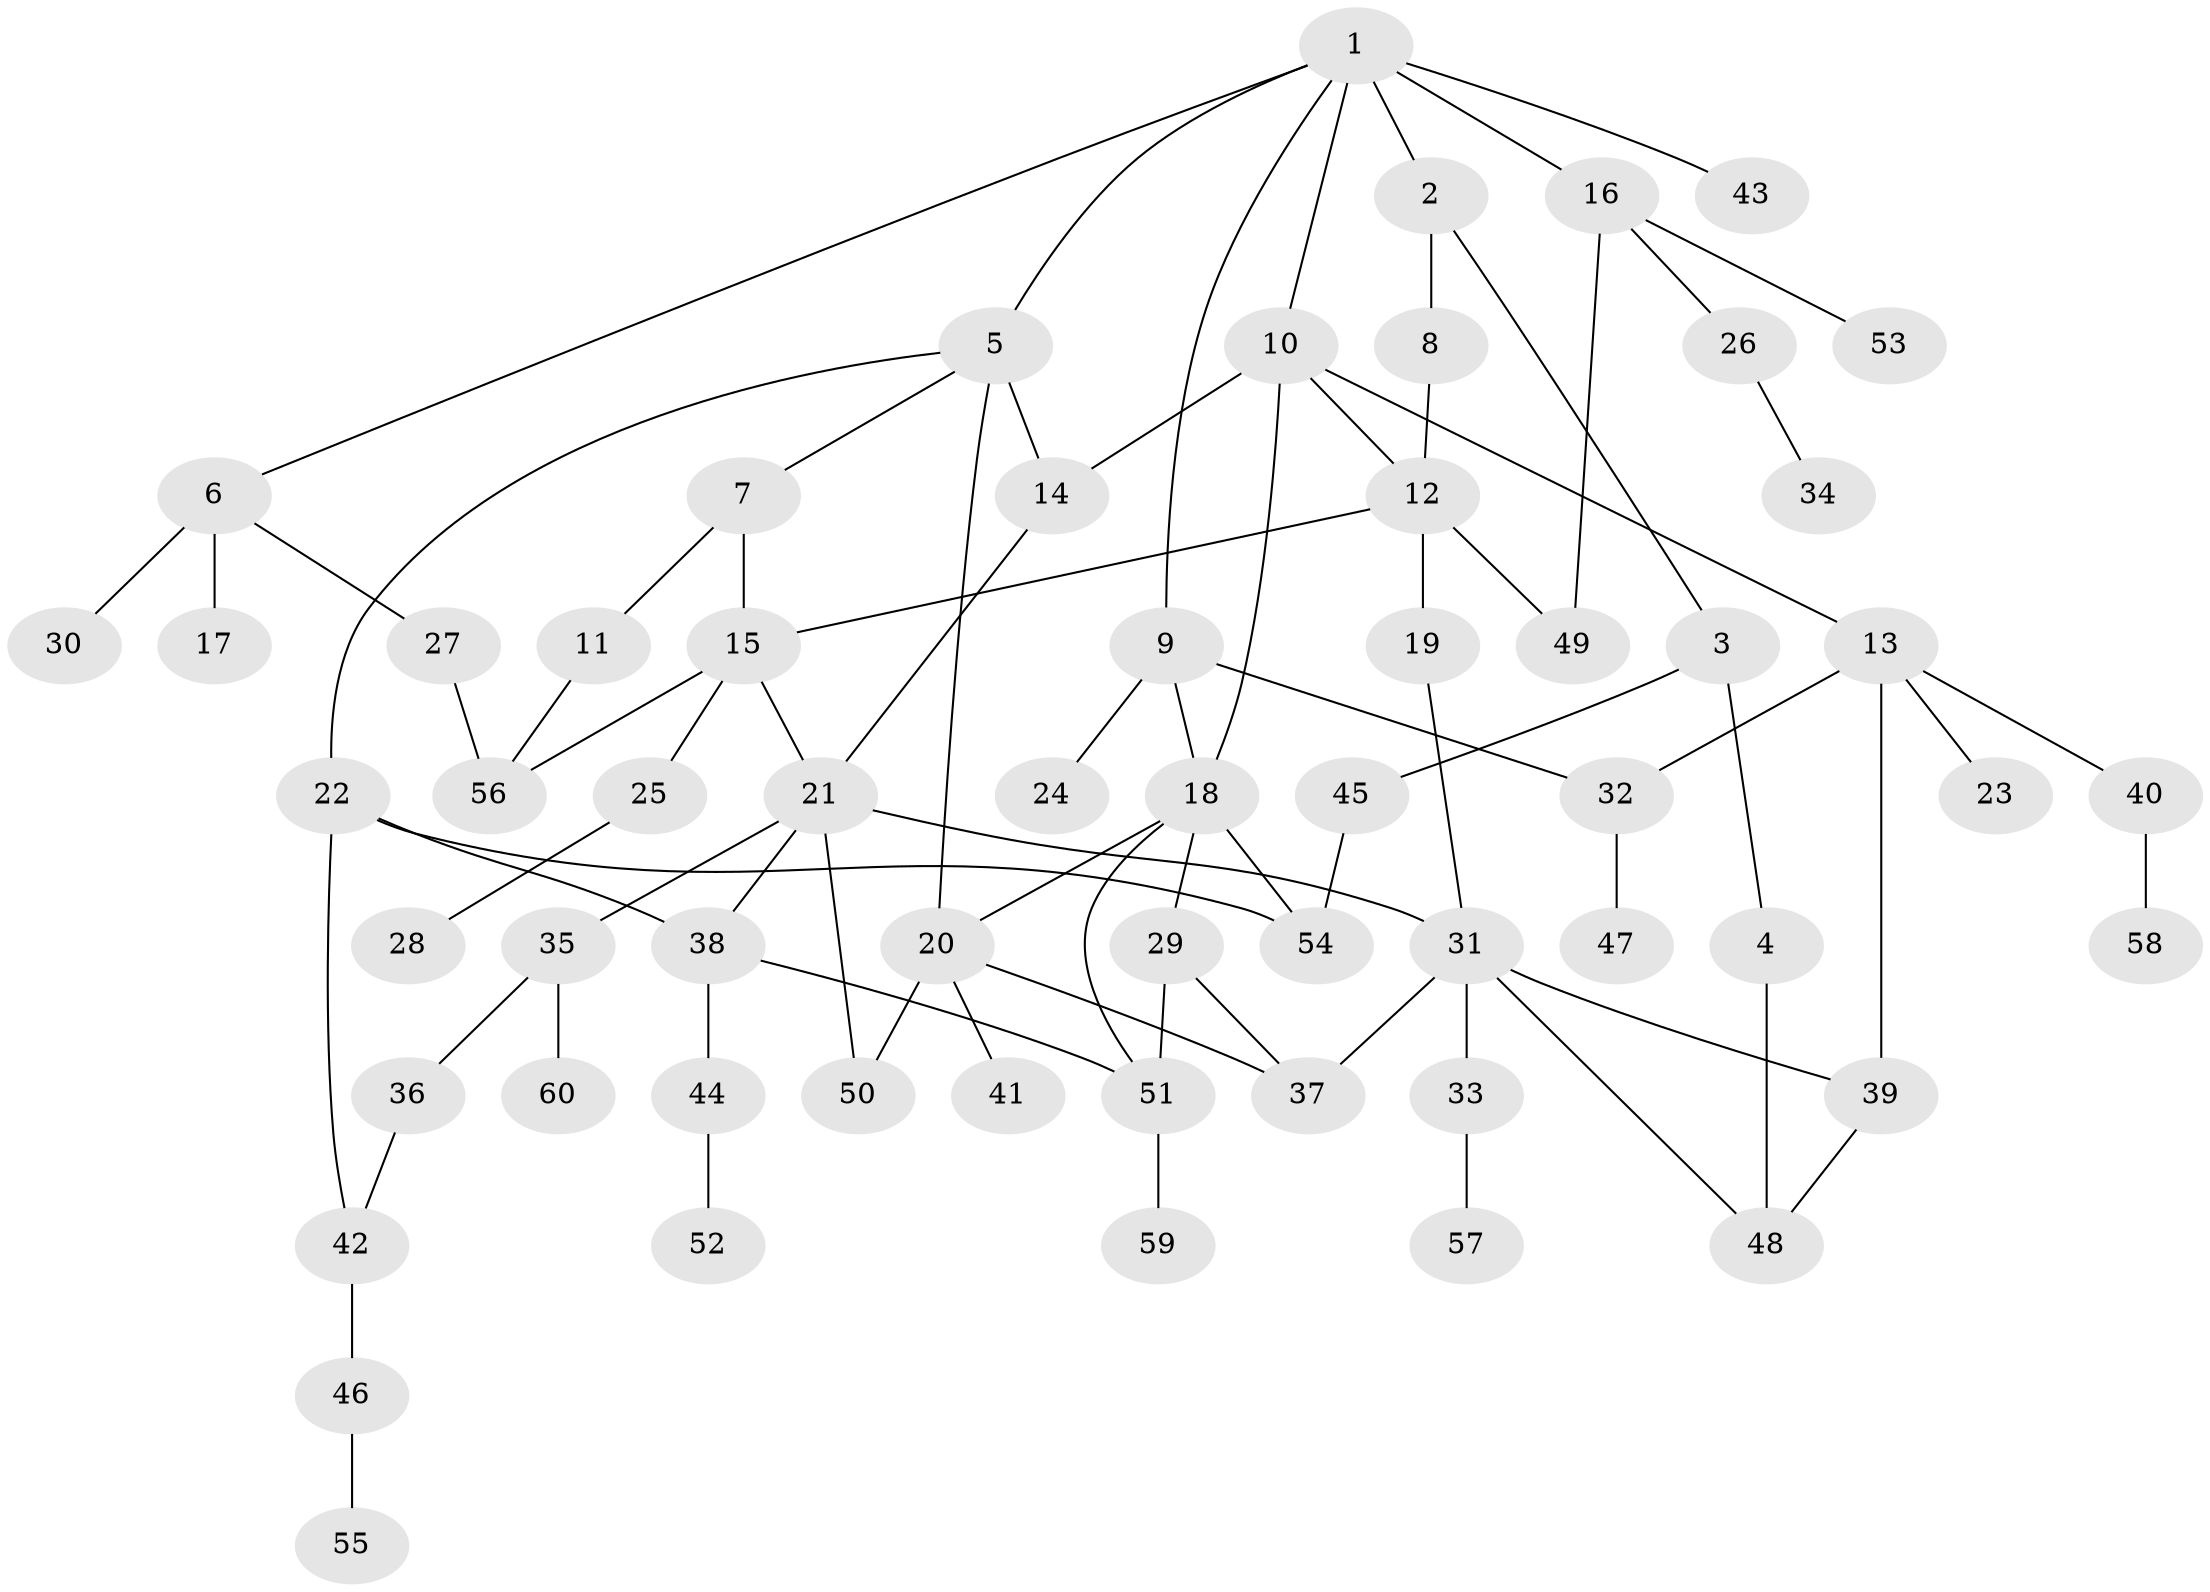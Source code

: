 // original degree distribution, {9: 0.008403361344537815, 4: 0.1092436974789916, 2: 0.33613445378151263, 7: 0.01680672268907563, 1: 0.31932773109243695, 5: 0.04201680672268908, 3: 0.15126050420168066, 6: 0.01680672268907563}
// Generated by graph-tools (version 1.1) at 2025/48/03/04/25 22:48:51]
// undirected, 60 vertices, 82 edges
graph export_dot {
  node [color=gray90,style=filled];
  1;
  2;
  3;
  4;
  5;
  6;
  7;
  8;
  9;
  10;
  11;
  12;
  13;
  14;
  15;
  16;
  17;
  18;
  19;
  20;
  21;
  22;
  23;
  24;
  25;
  26;
  27;
  28;
  29;
  30;
  31;
  32;
  33;
  34;
  35;
  36;
  37;
  38;
  39;
  40;
  41;
  42;
  43;
  44;
  45;
  46;
  47;
  48;
  49;
  50;
  51;
  52;
  53;
  54;
  55;
  56;
  57;
  58;
  59;
  60;
  1 -- 2 [weight=1.0];
  1 -- 5 [weight=1.0];
  1 -- 6 [weight=1.0];
  1 -- 9 [weight=1.0];
  1 -- 10 [weight=1.0];
  1 -- 16 [weight=1.0];
  1 -- 43 [weight=2.0];
  2 -- 3 [weight=1.0];
  2 -- 8 [weight=1.0];
  3 -- 4 [weight=1.0];
  3 -- 45 [weight=1.0];
  4 -- 48 [weight=1.0];
  5 -- 7 [weight=1.0];
  5 -- 14 [weight=2.0];
  5 -- 20 [weight=1.0];
  5 -- 22 [weight=1.0];
  6 -- 17 [weight=1.0];
  6 -- 27 [weight=1.0];
  6 -- 30 [weight=1.0];
  7 -- 11 [weight=1.0];
  7 -- 15 [weight=1.0];
  8 -- 12 [weight=1.0];
  9 -- 18 [weight=1.0];
  9 -- 24 [weight=1.0];
  9 -- 32 [weight=1.0];
  10 -- 12 [weight=1.0];
  10 -- 13 [weight=2.0];
  10 -- 14 [weight=1.0];
  10 -- 18 [weight=1.0];
  11 -- 56 [weight=1.0];
  12 -- 15 [weight=1.0];
  12 -- 19 [weight=1.0];
  12 -- 49 [weight=1.0];
  13 -- 23 [weight=1.0];
  13 -- 32 [weight=1.0];
  13 -- 39 [weight=2.0];
  13 -- 40 [weight=1.0];
  14 -- 21 [weight=1.0];
  15 -- 21 [weight=1.0];
  15 -- 25 [weight=1.0];
  15 -- 56 [weight=1.0];
  16 -- 26 [weight=1.0];
  16 -- 49 [weight=1.0];
  16 -- 53 [weight=1.0];
  18 -- 20 [weight=1.0];
  18 -- 29 [weight=3.0];
  18 -- 51 [weight=1.0];
  18 -- 54 [weight=1.0];
  19 -- 31 [weight=1.0];
  20 -- 37 [weight=1.0];
  20 -- 41 [weight=1.0];
  20 -- 50 [weight=1.0];
  21 -- 31 [weight=1.0];
  21 -- 35 [weight=1.0];
  21 -- 38 [weight=1.0];
  21 -- 50 [weight=1.0];
  22 -- 38 [weight=1.0];
  22 -- 42 [weight=1.0];
  22 -- 54 [weight=1.0];
  25 -- 28 [weight=1.0];
  26 -- 34 [weight=1.0];
  27 -- 56 [weight=2.0];
  29 -- 37 [weight=1.0];
  29 -- 51 [weight=1.0];
  31 -- 33 [weight=1.0];
  31 -- 37 [weight=1.0];
  31 -- 39 [weight=1.0];
  31 -- 48 [weight=1.0];
  32 -- 47 [weight=1.0];
  33 -- 57 [weight=1.0];
  35 -- 36 [weight=1.0];
  35 -- 60 [weight=1.0];
  36 -- 42 [weight=1.0];
  38 -- 44 [weight=1.0];
  38 -- 51 [weight=1.0];
  39 -- 48 [weight=1.0];
  40 -- 58 [weight=1.0];
  42 -- 46 [weight=1.0];
  44 -- 52 [weight=1.0];
  45 -- 54 [weight=1.0];
  46 -- 55 [weight=1.0];
  51 -- 59 [weight=1.0];
}
